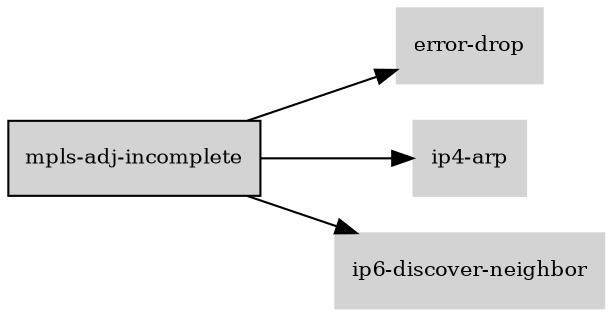 digraph "mpls_adj_incomplete_subgraph" {
  rankdir=LR;
  node [shape=box, style=filled, fontsize=10, color=lightgray, fontcolor=black, fillcolor=lightgray];
  "mpls-adj-incomplete" [color=black, fontcolor=black, fillcolor=lightgray];
  edge [fontsize=8];
  "mpls-adj-incomplete" -> "error-drop";
  "mpls-adj-incomplete" -> "ip4-arp";
  "mpls-adj-incomplete" -> "ip6-discover-neighbor";
}
